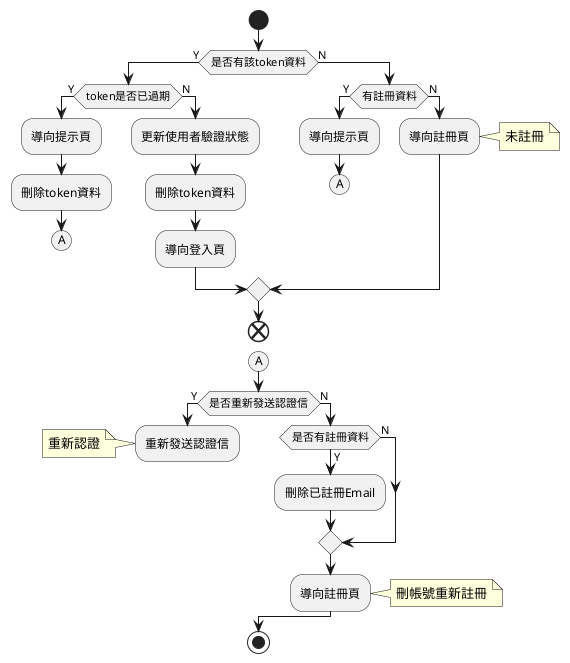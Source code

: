 @startuml
start
    if(是否有該token資料) then (Y)
        if(token是否已過期) then (Y)
            :導向提示頁;
            :刪除token資料;
            (A)
            detach
        else (N)
            :更新使用者驗證狀態;
            :刪除token資料;
            :導向登入頁;
        endif
    else (N)
        if(有註冊資料) then (Y)
            :導向提示頁;
            (A)
            detach
        else (N)
            :導向註冊頁;
            note right
                未註冊
            end note
        endif
    endif
end
(A)
if(是否重新發送認證信) then (Y)
    :重新發送認證信;
    note left
        重新認證
    end note
    detach
else (N)
    if(是否有註冊資料) then (Y)
        :刪除已註冊Email;
    else (N)
    endif
    :導向註冊頁;
    note right
        刪帳號重新註冊
    end note
endif
stop
@enduml